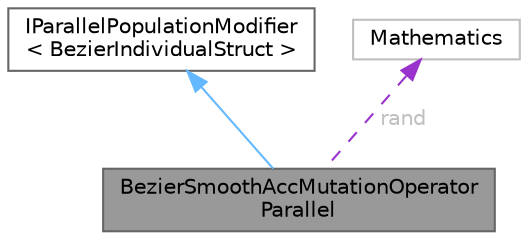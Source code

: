 digraph "BezierSmoothAccMutationOperatorParallel"
{
 // LATEX_PDF_SIZE
  bgcolor="transparent";
  edge [fontname=Helvetica,fontsize=10,labelfontname=Helvetica,labelfontsize=10];
  node [fontname=Helvetica,fontsize=10,shape=box,height=0.2,width=0.4];
  Node1 [id="Node000001",label="BezierSmoothAccMutationOperator\lParallel",height=0.2,width=0.4,color="gray40", fillcolor="grey60", style="filled", fontcolor="black",tooltip="SmoothAcc mutation for BezierIndividualStruct designed to be used inside Unity jobs."];
  Node2 -> Node1 [id="edge1_Node000001_Node000002",dir="back",color="steelblue1",style="solid",tooltip=" "];
  Node2 [id="Node000002",label="IParallelPopulationModifier\l\< BezierIndividualStruct \>",height=0.2,width=0.4,color="gray40", fillcolor="white", style="filled",URL="$interface_i_parallel_population_modifier.html",tooltip=" "];
  Node3 -> Node1 [id="edge2_Node000001_Node000003",dir="back",color="darkorchid3",style="dashed",tooltip=" ",label=" rand",fontcolor="grey" ];
  Node3 [id="Node000003",label="Mathematics",height=0.2,width=0.4,color="grey75", fillcolor="white", style="filled",tooltip=" "];
}

